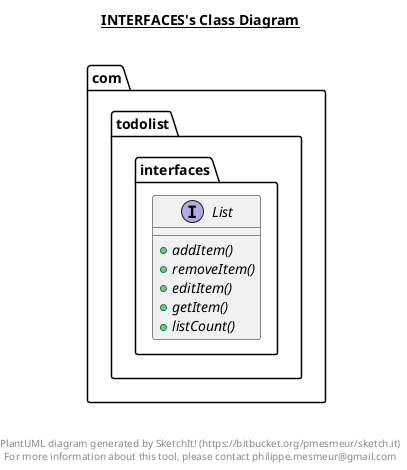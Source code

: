 @startuml

title __INTERFACES's Class Diagram__\n

  package com.todolist.interfaces {
    interface List {
        {abstract} + addItem()
        {abstract} + removeItem()
        {abstract} + editItem()
        {abstract} + getItem()
        {abstract} + listCount()
    }
  }
  



right footer


PlantUML diagram generated by SketchIt! (https://bitbucket.org/pmesmeur/sketch.it)
For more information about this tool, please contact philippe.mesmeur@gmail.com
endfooter

@enduml
